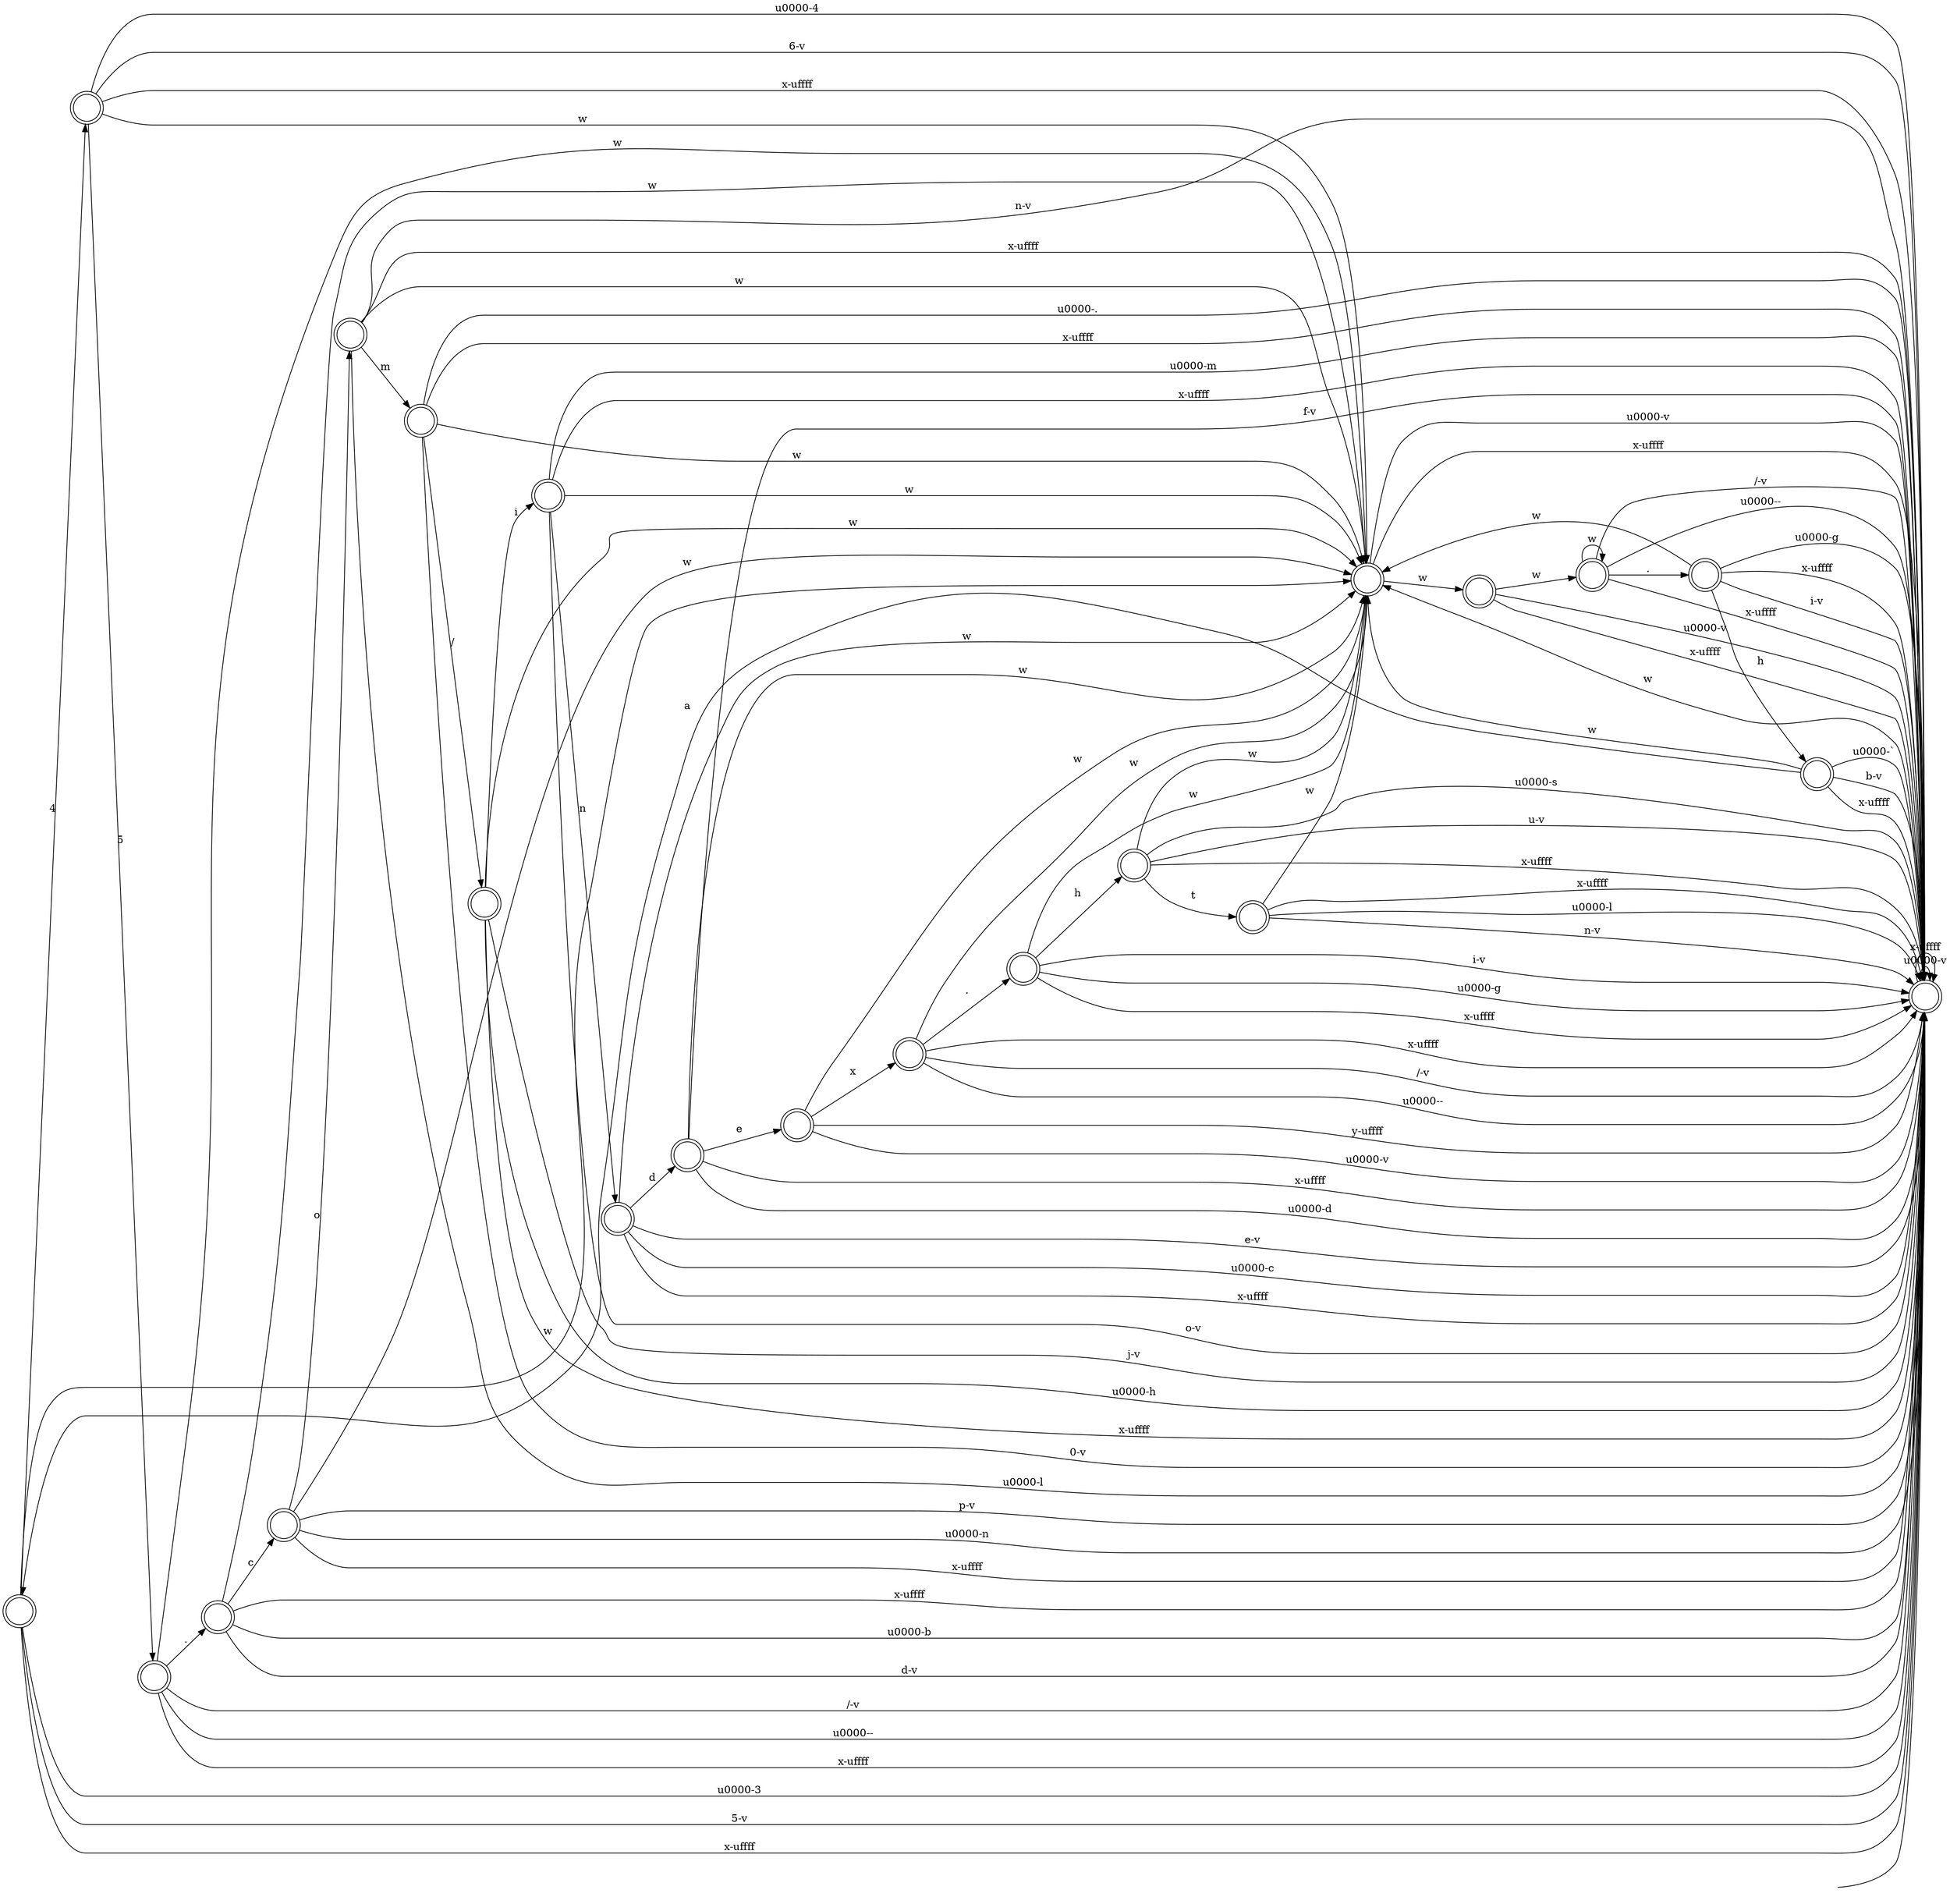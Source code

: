 digraph Automaton {
  rankdir = LR;
  0 [shape=doublecircle,label=""];
  0 -> 6 [label="w"]
  0 -> 16 [label="4"]
  0 -> 17 [label="\u0000-3"]
  0 -> 17 [label="5-v"]
  0 -> 17 [label="x-\uffff"]
  1 [shape=doublecircle,label=""];
  1 -> 17 [label="o-v"]
  1 -> 6 [label="w"]
  1 -> 12 [label="n"]
  1 -> 17 [label="\u0000-m"]
  1 -> 17 [label="x-\uffff"]
  2 [shape=doublecircle,label=""];
  2 -> 17 [label="/-v"]
  2 -> 6 [label="w"]
  2 -> 3 [label="."]
  2 -> 17 [label="\u0000--"]
  2 -> 17 [label="x-\uffff"]
  3 [shape=doublecircle,label=""];
  3 -> 6 [label="w"]
  3 -> 17 [label="i-v"]
  3 -> 17 [label="\u0000-g"]
  3 -> 10 [label="h"]
  3 -> 17 [label="x-\uffff"]
  4 [shape=doublecircle,label=""];
  4 -> 6 [label="w"]
  4 -> 17 [label="i-v"]
  4 -> 17 [label="\u0000-g"]
  4 -> 11 [label="h"]
  4 -> 17 [label="x-\uffff"]
  5 [shape=doublecircle,label=""];
  5 -> 17 [label="0-v"]
  5 -> 6 [label="w"]
  5 -> 17 [label="\u0000-."]
  5 -> 9 [label="/"]
  5 -> 17 [label="x-\uffff"]
  6 [shape=doublecircle,label=""];
  6 -> 17 [label="\u0000-v"]
  6 -> 18 [label="w"]
  6 -> 17 [label="x-\uffff"]
  7 [shape=doublecircle,label=""];
  7 -> 17 [label="\u0000-v"]
  7 -> 6 [label="w"]
  7 -> 2 [label="x"]
  7 -> 17 [label="y-\uffff"]
  8 [shape=doublecircle,label=""];
  8 -> 17 [label="/-v"]
  8 -> 8 [label="w"]
  8 -> 4 [label="."]
  8 -> 17 [label="\u0000--"]
  8 -> 17 [label="x-\uffff"]
  9 [shape=doublecircle,label=""];
  9 -> 6 [label="w"]
  9 -> 17 [label="j-v"]
  9 -> 17 [label="\u0000-h"]
  9 -> 1 [label="i"]
  9 -> 17 [label="x-\uffff"]
  10 [shape=doublecircle,label=""];
  10 -> 6 [label="w"]
  10 -> 21 [label="t"]
  10 -> 17 [label="\u0000-s"]
  10 -> 17 [label="u-v"]
  10 -> 17 [label="x-\uffff"]
  11 [shape=doublecircle,label=""];
  11 -> 17 [label="\u0000-`"]
  11 -> 6 [label="w"]
  11 -> 0 [label="a"]
  11 -> 17 [label="b-v"]
  11 -> 17 [label="x-\uffff"]
  12 [shape=doublecircle,label=""];
  12 -> 6 [label="w"]
  12 -> 15 [label="d"]
  12 -> 17 [label="\u0000-c"]
  12 -> 17 [label="e-v"]
  12 -> 17 [label="x-\uffff"]
  13 [shape=doublecircle,label=""];
  13 -> 5 [label="m"]
  13 -> 6 [label="w"]
  13 -> 17 [label="\u0000-l"]
  13 -> 17 [label="n-v"]
  13 -> 17 [label="x-\uffff"]
  14 [shape=doublecircle,label=""];
  14 -> 6 [label="w"]
  14 -> 17 [label="\u0000-b"]
  14 -> 17 [label="d-v"]
  14 -> 17 [label="x-\uffff"]
  14 -> 20 [label="c"]
  15 [shape=doublecircle,label=""];
  15 -> 6 [label="w"]
  15 -> 7 [label="e"]
  15 -> 17 [label="\u0000-d"]
  15 -> 17 [label="f-v"]
  15 -> 17 [label="x-\uffff"]
  16 [shape=doublecircle,label=""];
  16 -> 6 [label="w"]
  16 -> 19 [label="5"]
  16 -> 17 [label="\u0000-4"]
  16 -> 17 [label="6-v"]
  16 -> 17 [label="x-\uffff"]
  17 [shape=doublecircle,label=""];
  initial [shape=plaintext,label=""];
  initial -> 17
  17 -> 17 [label="\u0000-v"]
  17 -> 6 [label="w"]
  17 -> 17 [label="x-\uffff"]
  18 [shape=doublecircle,label=""];
  18 -> 17 [label="\u0000-v"]
  18 -> 8 [label="w"]
  18 -> 17 [label="x-\uffff"]
  19 [shape=doublecircle,label=""];
  19 -> 17 [label="/-v"]
  19 -> 6 [label="w"]
  19 -> 14 [label="."]
  19 -> 17 [label="\u0000--"]
  19 -> 17 [label="x-\uffff"]
  20 [shape=doublecircle,label=""];
  20 -> 17 [label="p-v"]
  20 -> 6 [label="w"]
  20 -> 17 [label="\u0000-n"]
  20 -> 13 [label="o"]
  20 -> 17 [label="x-\uffff"]
  21 [shape=doublecircle,label=""];
  21 -> 6 [label="w"]
  21 -> 17 [label="\u0000-l"]
  21 -> 17 [label="n-v"]
  21 -> 17 [label="x-\uffff"]
}

